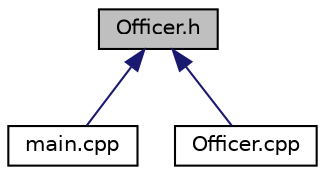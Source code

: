 digraph "Officer.h"
{
 // LATEX_PDF_SIZE
  edge [fontname="Helvetica",fontsize="10",labelfontname="Helvetica",labelfontsize="10"];
  node [fontname="Helvetica",fontsize="10",shape=record];
  Node1 [label="Officer.h",height=0.2,width=0.4,color="black", fillcolor="grey75", style="filled", fontcolor="black",tooltip="class header file for officer"];
  Node1 -> Node2 [dir="back",color="midnightblue",fontsize="10",style="solid",fontname="Helvetica"];
  Node2 [label="main.cpp",height=0.2,width=0.4,color="black", fillcolor="white", style="filled",URL="$main_8cpp.html",tooltip="Employee managment system."];
  Node1 -> Node3 [dir="back",color="midnightblue",fontsize="10",style="solid",fontname="Helvetica"];
  Node3 [label="Officer.cpp",height=0.2,width=0.4,color="black", fillcolor="white", style="filled",URL="$Officer_8cpp.html",tooltip="officer header file function definition holder"];
}
